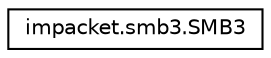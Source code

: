 digraph "Graphical Class Hierarchy"
{
  edge [fontname="Helvetica",fontsize="10",labelfontname="Helvetica",labelfontsize="10"];
  node [fontname="Helvetica",fontsize="10",shape=record];
  rankdir="LR";
  Node0 [label="impacket.smb3.SMB3",height=0.2,width=0.4,color="black", fillcolor="white", style="filled",URL="$classimpacket_1_1smb3_1_1_s_m_b3.html"];
}
